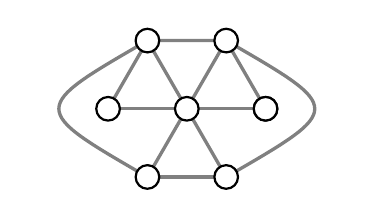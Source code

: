 %\usetikzlibrary{patterns}
\begin{tikzpicture}[baseline=(current bounding box.center)]

\tikzstyle{edge} = [draw, very thick, black!50]
\tikzstyle{vertex} = [draw] 

\begin{scope}[rotate=0]

\draw[edge] (0:1)--(60:1)--(120:1)--(180:1);
\draw[edge] (-60:1)--(-120:1);

\draw[edge] (-60:1).. controls (2,0) ..(60:1);
\draw[edge] (-120:1).. controls (-2,0) ..(120:1);
\foreach \x in {0,60,...,360}{
  \draw[edge] (0,0) -- (\x:1);
  \draw[thick, fill=white] (\x:1) circle (0.15);
}


\draw[thick,fill=white] (0,0) circle (0.15);

\end{scope}


\end{tikzpicture}